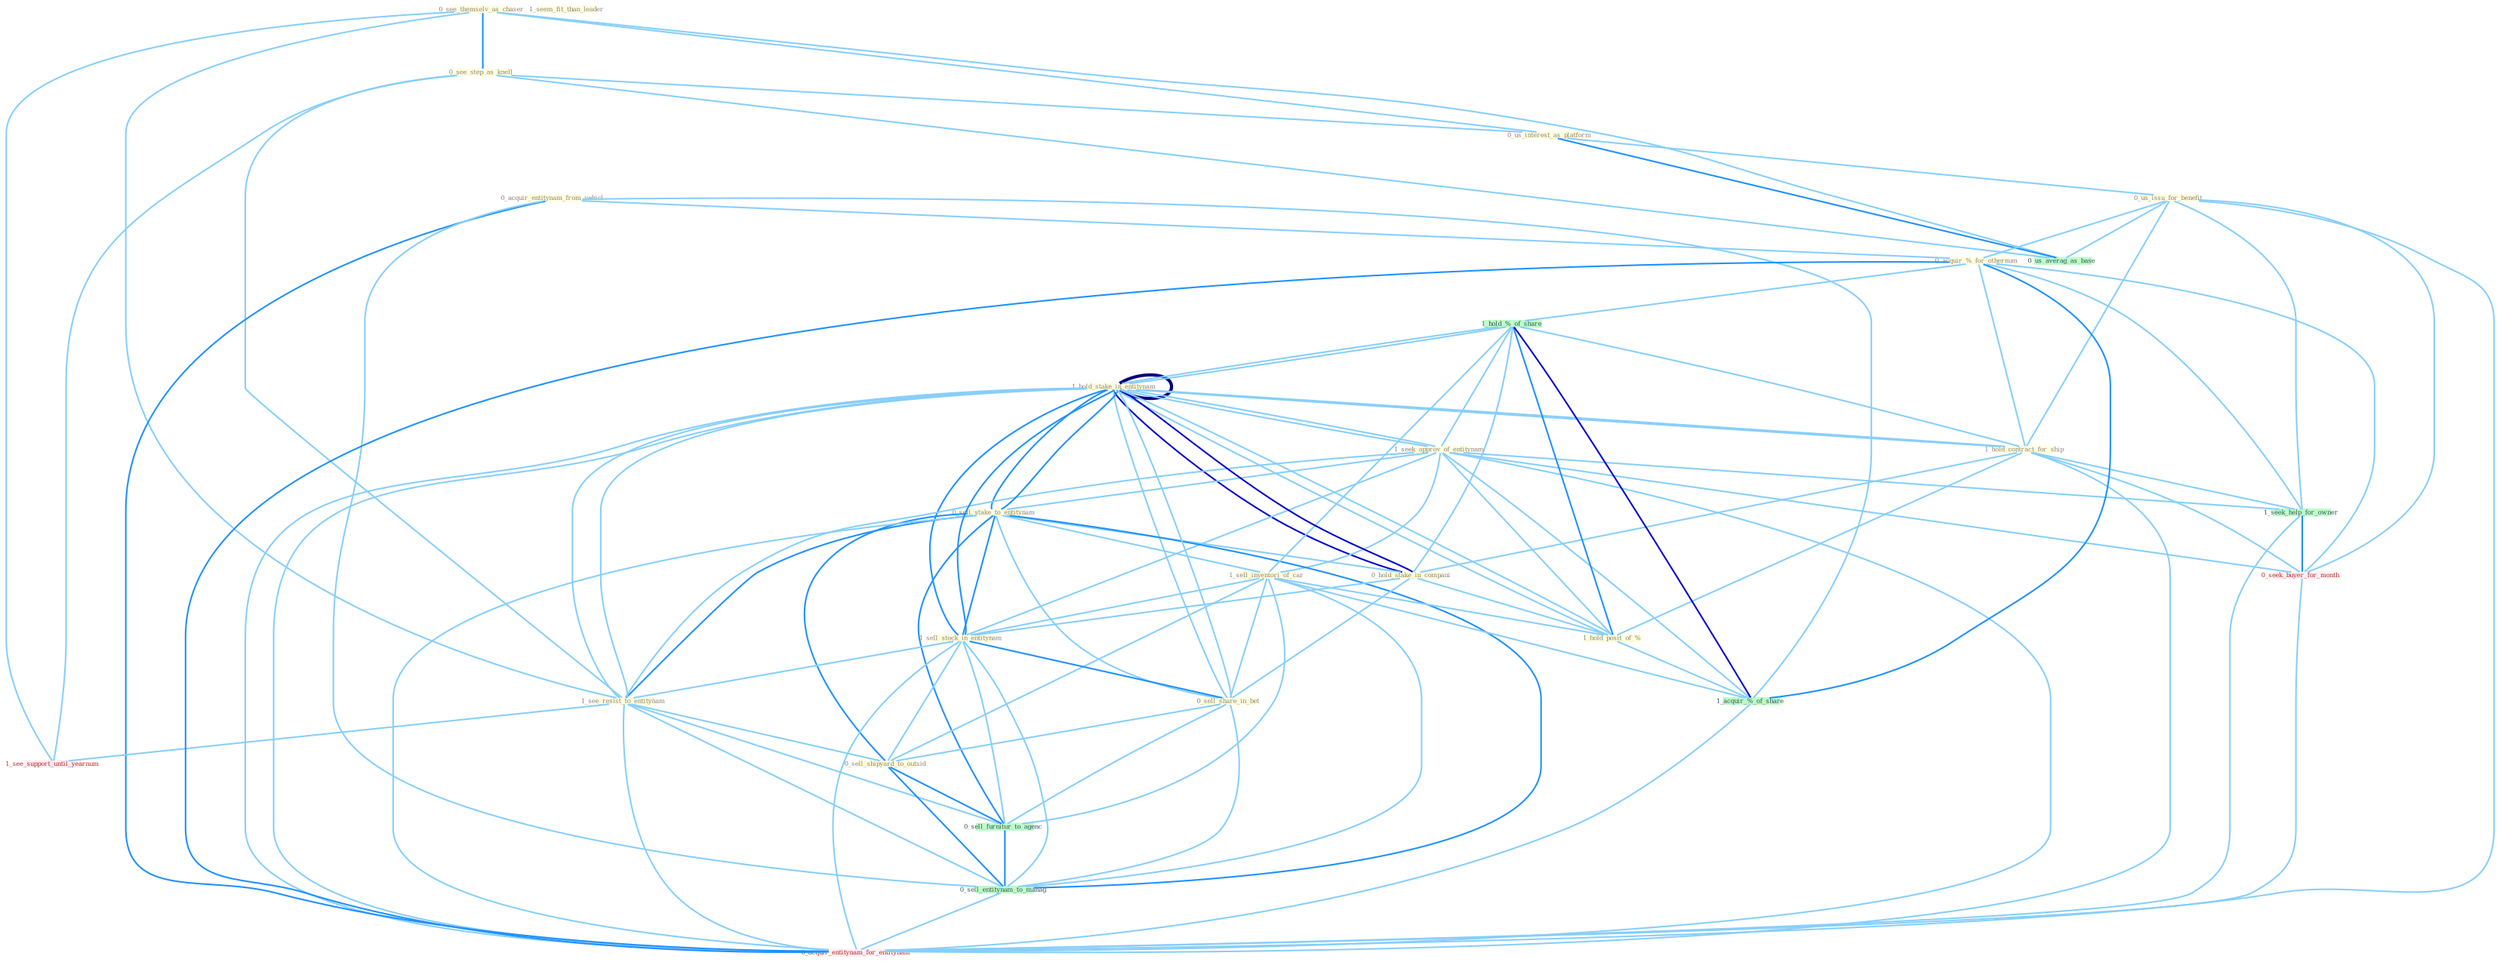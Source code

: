 Graph G{ 
    node
    [shape=polygon,style=filled,width=.5,height=.06,color="#BDFCC9",fixedsize=true,fontsize=4,
    fontcolor="#2f4f4f"];
    {node
    [color="#ffffe0", fontcolor="#8b7d6b"] "0_see_themselv_as_chaser " "1_hold_stake_in_entitynam " "1_seek_approv_of_entitynam " "1_hold_contract_for_ship " "0_sell_stake_to_entitynam " "1_seem_fit_than_leader " "0_see_step_as_knell " "1_sell_inventori_of_car " "0_hold_stake_in_compani " "0_us_interest_as_platform " "0_acquir_entitynam_from_vehicl " "1_sell_stock_in_entitynam " "0_sell_share_in_bet " "0_us_issu_for_benefit " "1_see_resist_to_entitynam " "0_acquir_%_for_othernum " "1_hold_posit_of_% " "0_sell_shipyard_to_outsid "}
{node [color="#fff0f5", fontcolor="#b22222"] "0_seek_buyer_for_month " "1_see_support_until_yearnum " "0_acquir_entitynam_for_entitynam "}
edge [color="#B0E2FF"];

	"0_see_themselv_as_chaser " -- "0_see_step_as_knell " [w="2", color="#1e90ff" , len=0.8];
	"0_see_themselv_as_chaser " -- "0_us_interest_as_platform " [w="1", color="#87cefa" ];
	"0_see_themselv_as_chaser " -- "1_see_resist_to_entitynam " [w="1", color="#87cefa" ];
	"0_see_themselv_as_chaser " -- "1_see_support_until_yearnum " [w="1", color="#87cefa" ];
	"0_see_themselv_as_chaser " -- "0_us_averag_as_base " [w="1", color="#87cefa" ];
	"1_hold_stake_in_entitynam " -- "1_seek_approv_of_entitynam " [w="1", color="#87cefa" ];
	"1_hold_stake_in_entitynam " -- "1_hold_contract_for_ship " [w="1", color="#87cefa" ];
	"1_hold_stake_in_entitynam " -- "0_sell_stake_to_entitynam " [w="2", color="#1e90ff" , len=0.8];
	"1_hold_stake_in_entitynam " -- "0_hold_stake_in_compani " [w="3", color="#0000cd" , len=0.6];
	"1_hold_stake_in_entitynam " -- "1_sell_stock_in_entitynam " [w="2", color="#1e90ff" , len=0.8];
	"1_hold_stake_in_entitynam " -- "0_sell_share_in_bet " [w="1", color="#87cefa" ];
	"1_hold_stake_in_entitynam " -- "1_see_resist_to_entitynam " [w="1", color="#87cefa" ];
	"1_hold_stake_in_entitynam " -- "1_hold_posit_of_% " [w="1", color="#87cefa" ];
	"1_hold_stake_in_entitynam " -- "1_hold_%_of_share " [w="1", color="#87cefa" ];
	"1_hold_stake_in_entitynam " -- "1_hold_stake_in_entitynam " [w="4", style=bold, color="#000080", len=0.4];
	"1_hold_stake_in_entitynam " -- "0_acquir_entitynam_for_entitynam " [w="1", color="#87cefa" ];
	"1_seek_approv_of_entitynam " -- "0_sell_stake_to_entitynam " [w="1", color="#87cefa" ];
	"1_seek_approv_of_entitynam " -- "1_sell_inventori_of_car " [w="1", color="#87cefa" ];
	"1_seek_approv_of_entitynam " -- "1_sell_stock_in_entitynam " [w="1", color="#87cefa" ];
	"1_seek_approv_of_entitynam " -- "1_see_resist_to_entitynam " [w="1", color="#87cefa" ];
	"1_seek_approv_of_entitynam " -- "1_hold_posit_of_% " [w="1", color="#87cefa" ];
	"1_seek_approv_of_entitynam " -- "1_hold_%_of_share " [w="1", color="#87cefa" ];
	"1_seek_approv_of_entitynam " -- "1_hold_stake_in_entitynam " [w="1", color="#87cefa" ];
	"1_seek_approv_of_entitynam " -- "1_seek_help_for_owner " [w="1", color="#87cefa" ];
	"1_seek_approv_of_entitynam " -- "0_seek_buyer_for_month " [w="1", color="#87cefa" ];
	"1_seek_approv_of_entitynam " -- "1_acquir_%_of_share " [w="1", color="#87cefa" ];
	"1_seek_approv_of_entitynam " -- "0_acquir_entitynam_for_entitynam " [w="1", color="#87cefa" ];
	"1_hold_contract_for_ship " -- "0_hold_stake_in_compani " [w="1", color="#87cefa" ];
	"1_hold_contract_for_ship " -- "0_us_issu_for_benefit " [w="1", color="#87cefa" ];
	"1_hold_contract_for_ship " -- "0_acquir_%_for_othernum " [w="1", color="#87cefa" ];
	"1_hold_contract_for_ship " -- "1_hold_posit_of_% " [w="1", color="#87cefa" ];
	"1_hold_contract_for_ship " -- "1_hold_%_of_share " [w="1", color="#87cefa" ];
	"1_hold_contract_for_ship " -- "1_hold_stake_in_entitynam " [w="1", color="#87cefa" ];
	"1_hold_contract_for_ship " -- "1_seek_help_for_owner " [w="1", color="#87cefa" ];
	"1_hold_contract_for_ship " -- "0_seek_buyer_for_month " [w="1", color="#87cefa" ];
	"1_hold_contract_for_ship " -- "0_acquir_entitynam_for_entitynam " [w="1", color="#87cefa" ];
	"0_sell_stake_to_entitynam " -- "1_sell_inventori_of_car " [w="1", color="#87cefa" ];
	"0_sell_stake_to_entitynam " -- "0_hold_stake_in_compani " [w="1", color="#87cefa" ];
	"0_sell_stake_to_entitynam " -- "1_sell_stock_in_entitynam " [w="2", color="#1e90ff" , len=0.8];
	"0_sell_stake_to_entitynam " -- "0_sell_share_in_bet " [w="1", color="#87cefa" ];
	"0_sell_stake_to_entitynam " -- "1_see_resist_to_entitynam " [w="2", color="#1e90ff" , len=0.8];
	"0_sell_stake_to_entitynam " -- "0_sell_shipyard_to_outsid " [w="2", color="#1e90ff" , len=0.8];
	"0_sell_stake_to_entitynam " -- "1_hold_stake_in_entitynam " [w="2", color="#1e90ff" , len=0.8];
	"0_sell_stake_to_entitynam " -- "0_sell_furnitur_to_agenc " [w="2", color="#1e90ff" , len=0.8];
	"0_sell_stake_to_entitynam " -- "0_sell_entitynam_to_manag " [w="2", color="#1e90ff" , len=0.8];
	"0_sell_stake_to_entitynam " -- "0_acquir_entitynam_for_entitynam " [w="1", color="#87cefa" ];
	"0_see_step_as_knell " -- "0_us_interest_as_platform " [w="1", color="#87cefa" ];
	"0_see_step_as_knell " -- "1_see_resist_to_entitynam " [w="1", color="#87cefa" ];
	"0_see_step_as_knell " -- "1_see_support_until_yearnum " [w="1", color="#87cefa" ];
	"0_see_step_as_knell " -- "0_us_averag_as_base " [w="1", color="#87cefa" ];
	"1_sell_inventori_of_car " -- "1_sell_stock_in_entitynam " [w="1", color="#87cefa" ];
	"1_sell_inventori_of_car " -- "0_sell_share_in_bet " [w="1", color="#87cefa" ];
	"1_sell_inventori_of_car " -- "1_hold_posit_of_% " [w="1", color="#87cefa" ];
	"1_sell_inventori_of_car " -- "0_sell_shipyard_to_outsid " [w="1", color="#87cefa" ];
	"1_sell_inventori_of_car " -- "1_hold_%_of_share " [w="1", color="#87cefa" ];
	"1_sell_inventori_of_car " -- "1_acquir_%_of_share " [w="1", color="#87cefa" ];
	"1_sell_inventori_of_car " -- "0_sell_furnitur_to_agenc " [w="1", color="#87cefa" ];
	"1_sell_inventori_of_car " -- "0_sell_entitynam_to_manag " [w="1", color="#87cefa" ];
	"0_hold_stake_in_compani " -- "1_sell_stock_in_entitynam " [w="1", color="#87cefa" ];
	"0_hold_stake_in_compani " -- "0_sell_share_in_bet " [w="1", color="#87cefa" ];
	"0_hold_stake_in_compani " -- "1_hold_posit_of_% " [w="1", color="#87cefa" ];
	"0_hold_stake_in_compani " -- "1_hold_%_of_share " [w="1", color="#87cefa" ];
	"0_hold_stake_in_compani " -- "1_hold_stake_in_entitynam " [w="3", color="#0000cd" , len=0.6];
	"0_us_interest_as_platform " -- "0_us_issu_for_benefit " [w="1", color="#87cefa" ];
	"0_us_interest_as_platform " -- "0_us_averag_as_base " [w="2", color="#1e90ff" , len=0.8];
	"0_acquir_entitynam_from_vehicl " -- "0_acquir_%_for_othernum " [w="1", color="#87cefa" ];
	"0_acquir_entitynam_from_vehicl " -- "1_acquir_%_of_share " [w="1", color="#87cefa" ];
	"0_acquir_entitynam_from_vehicl " -- "0_sell_entitynam_to_manag " [w="1", color="#87cefa" ];
	"0_acquir_entitynam_from_vehicl " -- "0_acquir_entitynam_for_entitynam " [w="2", color="#1e90ff" , len=0.8];
	"1_sell_stock_in_entitynam " -- "0_sell_share_in_bet " [w="2", color="#1e90ff" , len=0.8];
	"1_sell_stock_in_entitynam " -- "1_see_resist_to_entitynam " [w="1", color="#87cefa" ];
	"1_sell_stock_in_entitynam " -- "0_sell_shipyard_to_outsid " [w="1", color="#87cefa" ];
	"1_sell_stock_in_entitynam " -- "1_hold_stake_in_entitynam " [w="2", color="#1e90ff" , len=0.8];
	"1_sell_stock_in_entitynam " -- "0_sell_furnitur_to_agenc " [w="1", color="#87cefa" ];
	"1_sell_stock_in_entitynam " -- "0_sell_entitynam_to_manag " [w="1", color="#87cefa" ];
	"1_sell_stock_in_entitynam " -- "0_acquir_entitynam_for_entitynam " [w="1", color="#87cefa" ];
	"0_sell_share_in_bet " -- "0_sell_shipyard_to_outsid " [w="1", color="#87cefa" ];
	"0_sell_share_in_bet " -- "1_hold_stake_in_entitynam " [w="1", color="#87cefa" ];
	"0_sell_share_in_bet " -- "0_sell_furnitur_to_agenc " [w="1", color="#87cefa" ];
	"0_sell_share_in_bet " -- "0_sell_entitynam_to_manag " [w="1", color="#87cefa" ];
	"0_us_issu_for_benefit " -- "0_acquir_%_for_othernum " [w="1", color="#87cefa" ];
	"0_us_issu_for_benefit " -- "1_seek_help_for_owner " [w="1", color="#87cefa" ];
	"0_us_issu_for_benefit " -- "0_seek_buyer_for_month " [w="1", color="#87cefa" ];
	"0_us_issu_for_benefit " -- "0_us_averag_as_base " [w="1", color="#87cefa" ];
	"0_us_issu_for_benefit " -- "0_acquir_entitynam_for_entitynam " [w="1", color="#87cefa" ];
	"1_see_resist_to_entitynam " -- "0_sell_shipyard_to_outsid " [w="1", color="#87cefa" ];
	"1_see_resist_to_entitynam " -- "1_hold_stake_in_entitynam " [w="1", color="#87cefa" ];
	"1_see_resist_to_entitynam " -- "1_see_support_until_yearnum " [w="1", color="#87cefa" ];
	"1_see_resist_to_entitynam " -- "0_sell_furnitur_to_agenc " [w="1", color="#87cefa" ];
	"1_see_resist_to_entitynam " -- "0_sell_entitynam_to_manag " [w="1", color="#87cefa" ];
	"1_see_resist_to_entitynam " -- "0_acquir_entitynam_for_entitynam " [w="1", color="#87cefa" ];
	"0_acquir_%_for_othernum " -- "1_hold_%_of_share " [w="1", color="#87cefa" ];
	"0_acquir_%_for_othernum " -- "1_seek_help_for_owner " [w="1", color="#87cefa" ];
	"0_acquir_%_for_othernum " -- "0_seek_buyer_for_month " [w="1", color="#87cefa" ];
	"0_acquir_%_for_othernum " -- "1_acquir_%_of_share " [w="2", color="#1e90ff" , len=0.8];
	"0_acquir_%_for_othernum " -- "0_acquir_entitynam_for_entitynam " [w="2", color="#1e90ff" , len=0.8];
	"1_hold_posit_of_% " -- "1_hold_%_of_share " [w="2", color="#1e90ff" , len=0.8];
	"1_hold_posit_of_% " -- "1_hold_stake_in_entitynam " [w="1", color="#87cefa" ];
	"1_hold_posit_of_% " -- "1_acquir_%_of_share " [w="1", color="#87cefa" ];
	"0_sell_shipyard_to_outsid " -- "0_sell_furnitur_to_agenc " [w="2", color="#1e90ff" , len=0.8];
	"0_sell_shipyard_to_outsid " -- "0_sell_entitynam_to_manag " [w="2", color="#1e90ff" , len=0.8];
	"1_hold_%_of_share " -- "1_hold_stake_in_entitynam " [w="1", color="#87cefa" ];
	"1_hold_%_of_share " -- "1_acquir_%_of_share " [w="3", color="#0000cd" , len=0.6];
	"1_hold_stake_in_entitynam " -- "0_acquir_entitynam_for_entitynam " [w="1", color="#87cefa" ];
	"1_seek_help_for_owner " -- "0_seek_buyer_for_month " [w="2", color="#1e90ff" , len=0.8];
	"1_seek_help_for_owner " -- "0_acquir_entitynam_for_entitynam " [w="1", color="#87cefa" ];
	"0_seek_buyer_for_month " -- "0_acquir_entitynam_for_entitynam " [w="1", color="#87cefa" ];
	"1_acquir_%_of_share " -- "0_acquir_entitynam_for_entitynam " [w="1", color="#87cefa" ];
	"0_sell_furnitur_to_agenc " -- "0_sell_entitynam_to_manag " [w="2", color="#1e90ff" , len=0.8];
	"0_sell_entitynam_to_manag " -- "0_acquir_entitynam_for_entitynam " [w="1", color="#87cefa" ];
}